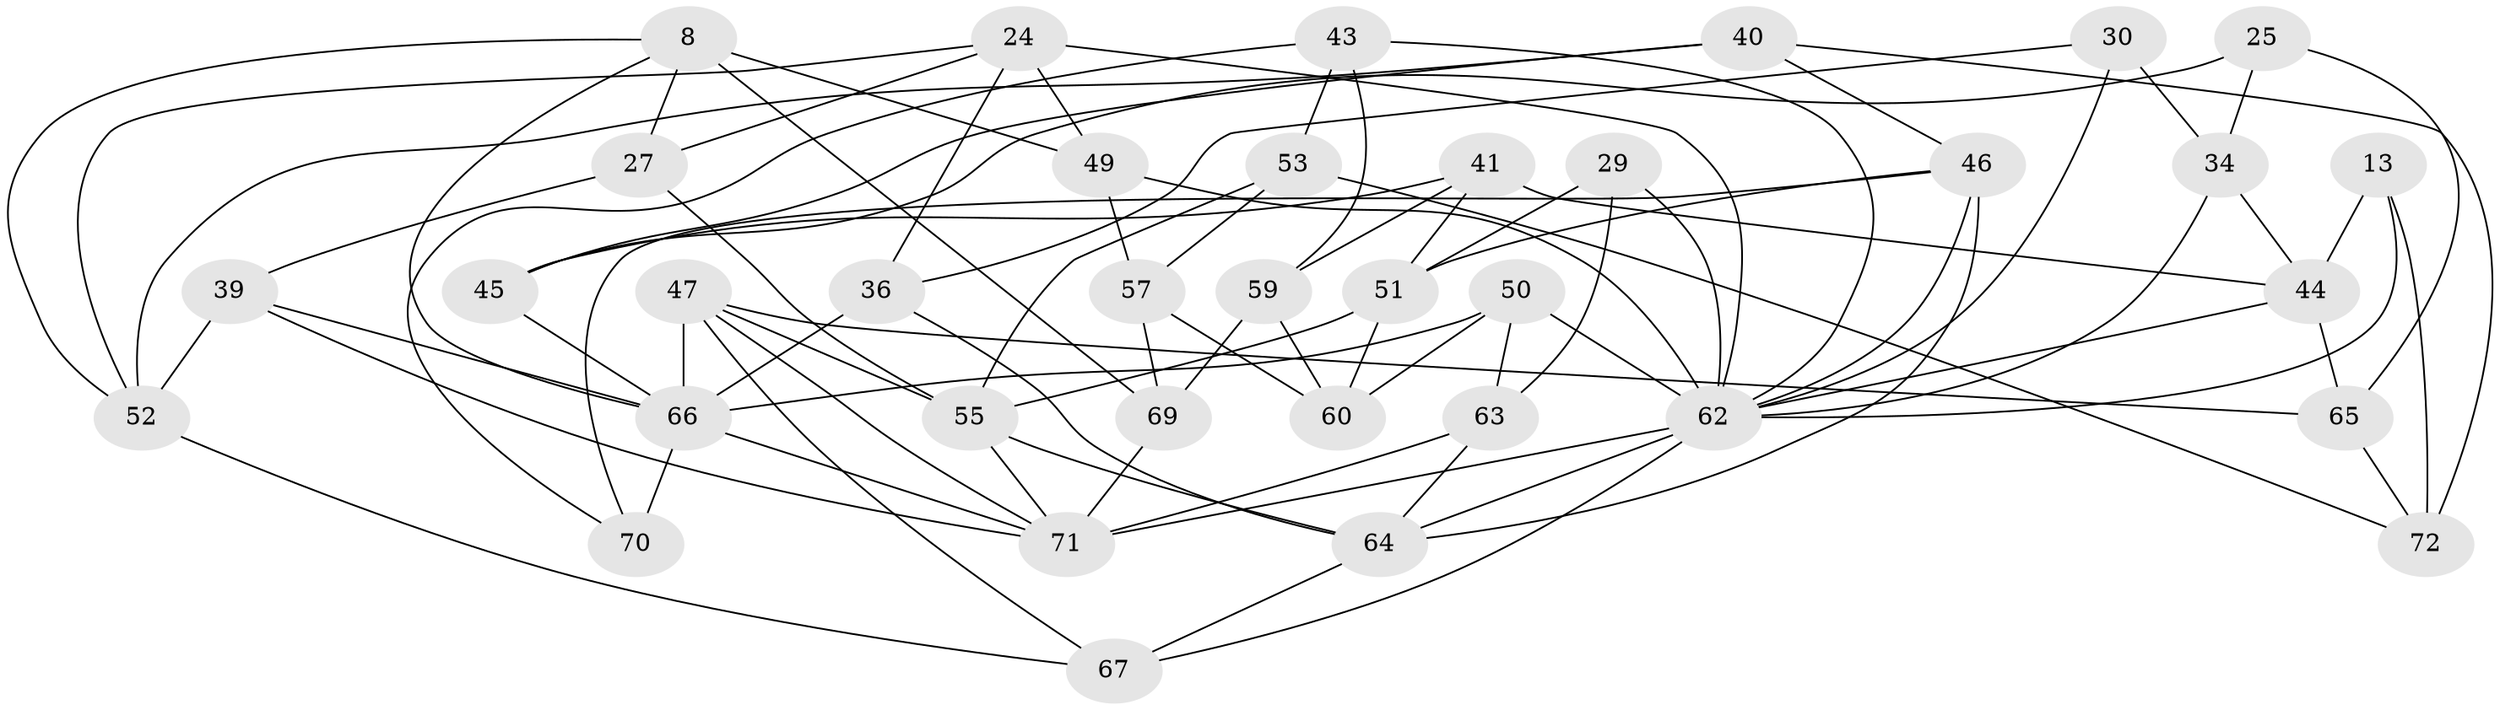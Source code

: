 // original degree distribution, {4: 1.0}
// Generated by graph-tools (version 1.1) at 2025/59/03/09/25 04:59:00]
// undirected, 36 vertices, 83 edges
graph export_dot {
graph [start="1"]
  node [color=gray90,style=filled];
  8 [super="+3"];
  13;
  24 [super="+1"];
  25;
  27;
  29;
  30;
  34 [super="+4"];
  36;
  39 [super="+23"];
  40;
  41;
  43;
  44 [super="+20"];
  45;
  46 [super="+35"];
  47 [super="+28+38+33"];
  49 [super="+48"];
  50;
  51 [super="+19"];
  52 [super="+9"];
  53;
  55 [super="+26"];
  57;
  59;
  60;
  62 [super="+7+21+16+56"];
  63;
  64 [super="+14+61"];
  65 [super="+17"];
  66 [super="+5+6+18"];
  67 [super="+37"];
  69 [super="+68"];
  70;
  71 [super="+22+58"];
  72;
  8 -- 52;
  8 -- 49;
  8 -- 27;
  8 -- 69 [weight=2];
  8 -- 66;
  13 -- 72;
  13 -- 44 [weight=2];
  13 -- 62;
  24 -- 27;
  24 -- 36;
  24 -- 49 [weight=2];
  24 -- 52;
  24 -- 62;
  25 -- 45;
  25 -- 65 [weight=2];
  25 -- 34;
  27 -- 39;
  27 -- 55;
  29 -- 51 [weight=2];
  29 -- 63;
  29 -- 62;
  30 -- 34 [weight=2];
  30 -- 36;
  30 -- 62;
  34 -- 44 [weight=2];
  34 -- 62;
  36 -- 66;
  36 -- 64;
  39 -- 52 [weight=2];
  39 -- 66 [weight=2];
  39 -- 71;
  40 -- 72;
  40 -- 46;
  40 -- 45;
  40 -- 52;
  41 -- 59;
  41 -- 51;
  41 -- 45;
  41 -- 44;
  43 -- 70;
  43 -- 53;
  43 -- 59;
  43 -- 62;
  44 -- 65;
  44 -- 62 [weight=2];
  45 -- 66;
  46 -- 70;
  46 -- 62 [weight=2];
  46 -- 64;
  46 -- 51;
  47 -- 55;
  47 -- 66 [weight=3];
  47 -- 65 [weight=2];
  47 -- 71 [weight=2];
  47 -- 67 [weight=2];
  49 -- 62 [weight=2];
  49 -- 57;
  50 -- 63;
  50 -- 60;
  50 -- 66;
  50 -- 62;
  51 -- 60;
  51 -- 55;
  52 -- 67;
  53 -- 57;
  53 -- 72;
  53 -- 55;
  55 -- 64 [weight=3];
  55 -- 71;
  57 -- 60;
  57 -- 69;
  59 -- 60;
  59 -- 69;
  62 -- 64 [weight=3];
  62 -- 67 [weight=2];
  62 -- 71 [weight=2];
  63 -- 64;
  63 -- 71;
  64 -- 67;
  65 -- 72;
  66 -- 70 [weight=2];
  66 -- 71;
  69 -- 71 [weight=2];
}
